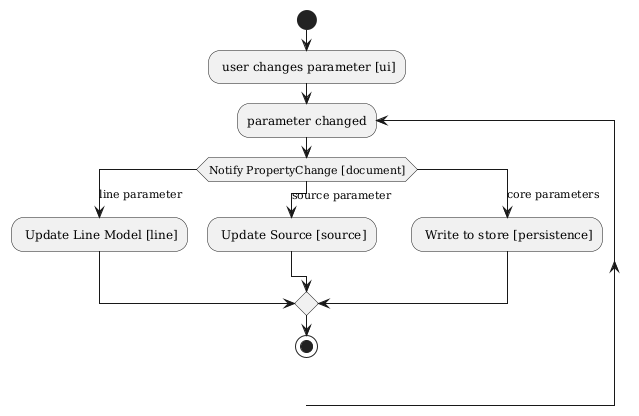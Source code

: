 @startuml data_flow
skinparam componentStyle uml1
skinparam defaultFontName DejaVu Serif
skinparam linetype ortho

start

: user changes parameter [ui];

repeat :parameter changed;

switch (Notify PropertyChange [document])
case (line parameter)
    : Update Line Model [line];
case (source parameter)
    : Update Source [source];
case (core parameters)
    : Write to store [persistence];

endswitch


stop

@enduml